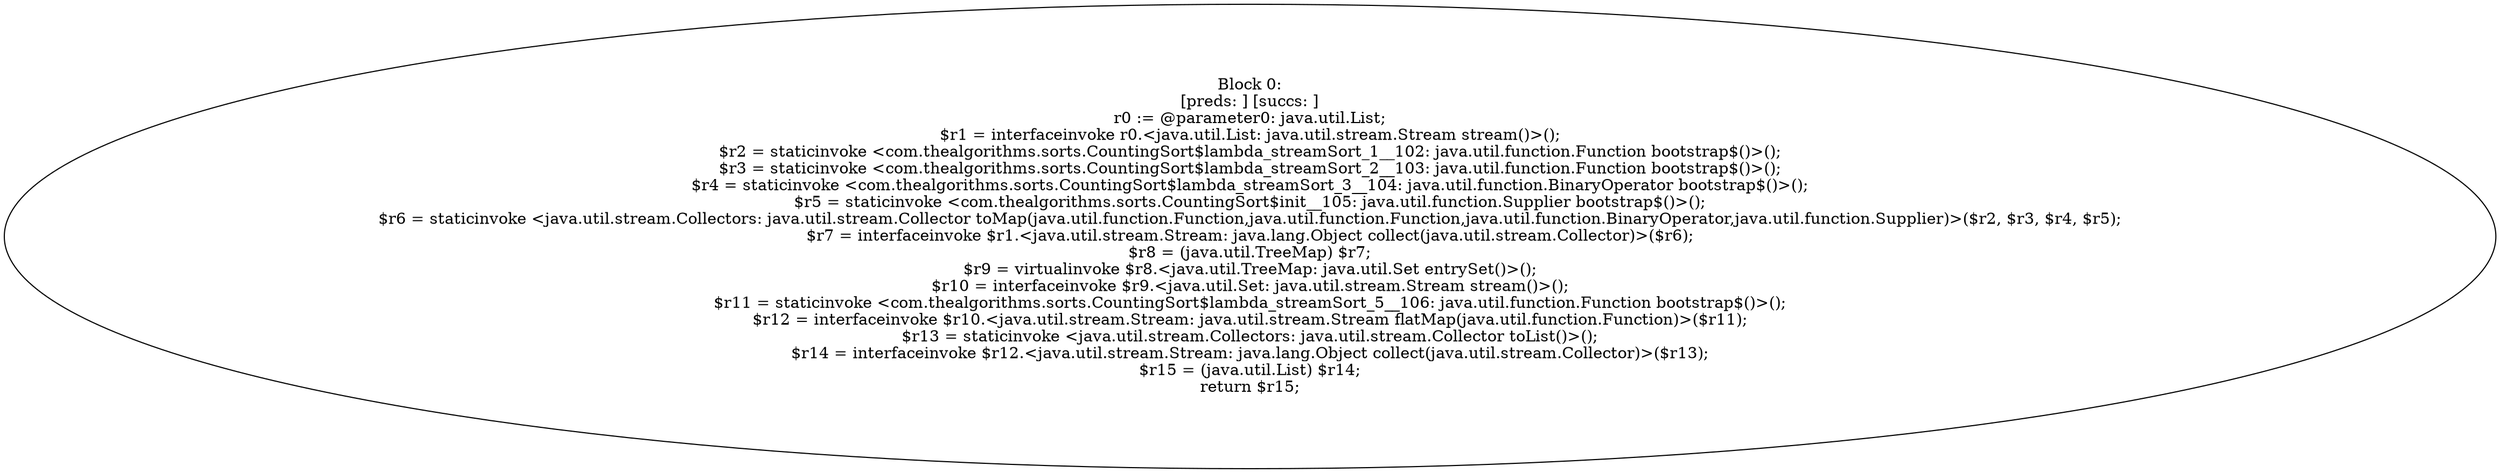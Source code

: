 digraph "unitGraph" {
    "Block 0:
[preds: ] [succs: ]
r0 := @parameter0: java.util.List;
$r1 = interfaceinvoke r0.<java.util.List: java.util.stream.Stream stream()>();
$r2 = staticinvoke <com.thealgorithms.sorts.CountingSort$lambda_streamSort_1__102: java.util.function.Function bootstrap$()>();
$r3 = staticinvoke <com.thealgorithms.sorts.CountingSort$lambda_streamSort_2__103: java.util.function.Function bootstrap$()>();
$r4 = staticinvoke <com.thealgorithms.sorts.CountingSort$lambda_streamSort_3__104: java.util.function.BinaryOperator bootstrap$()>();
$r5 = staticinvoke <com.thealgorithms.sorts.CountingSort$init__105: java.util.function.Supplier bootstrap$()>();
$r6 = staticinvoke <java.util.stream.Collectors: java.util.stream.Collector toMap(java.util.function.Function,java.util.function.Function,java.util.function.BinaryOperator,java.util.function.Supplier)>($r2, $r3, $r4, $r5);
$r7 = interfaceinvoke $r1.<java.util.stream.Stream: java.lang.Object collect(java.util.stream.Collector)>($r6);
$r8 = (java.util.TreeMap) $r7;
$r9 = virtualinvoke $r8.<java.util.TreeMap: java.util.Set entrySet()>();
$r10 = interfaceinvoke $r9.<java.util.Set: java.util.stream.Stream stream()>();
$r11 = staticinvoke <com.thealgorithms.sorts.CountingSort$lambda_streamSort_5__106: java.util.function.Function bootstrap$()>();
$r12 = interfaceinvoke $r10.<java.util.stream.Stream: java.util.stream.Stream flatMap(java.util.function.Function)>($r11);
$r13 = staticinvoke <java.util.stream.Collectors: java.util.stream.Collector toList()>();
$r14 = interfaceinvoke $r12.<java.util.stream.Stream: java.lang.Object collect(java.util.stream.Collector)>($r13);
$r15 = (java.util.List) $r14;
return $r15;
"
}
